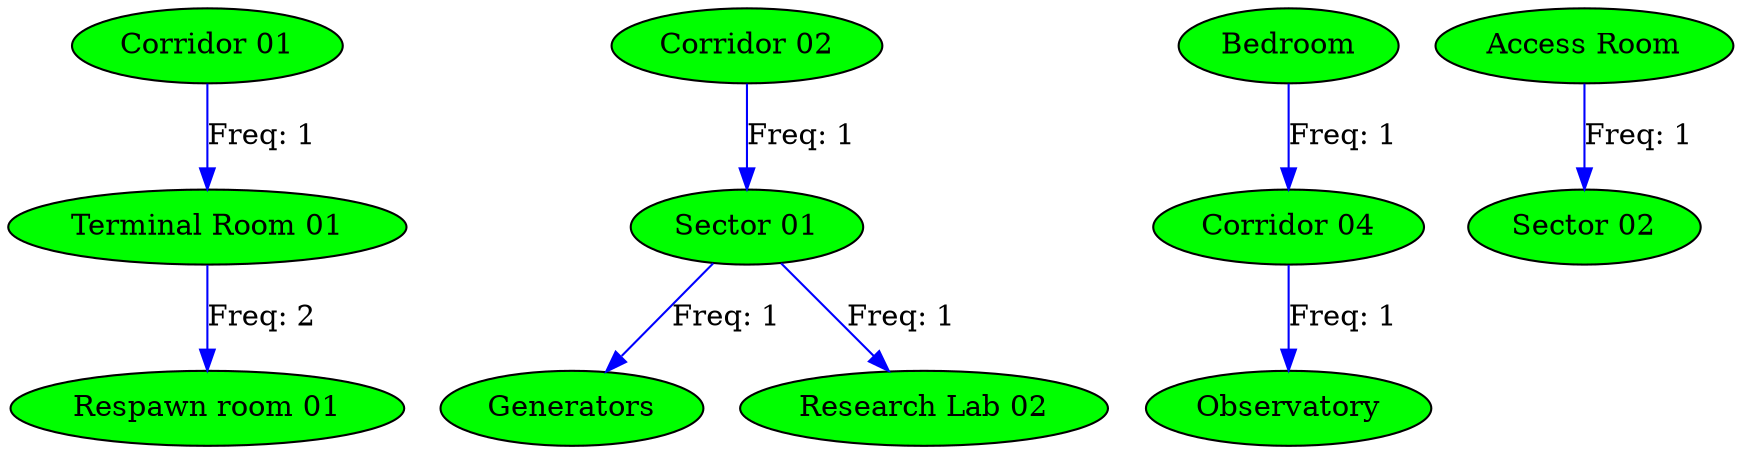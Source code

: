 // ['Gats Test 1']
digraph {
	"Corridor 01" [label="Corridor 01" fillcolor=green style=filled]
	"Terminal Room 01" [label="Terminal Room 01" fillcolor=green style=filled]
	"Respawn room 01" [label="Respawn room 01" fillcolor=green style=filled]
	"Sector 01" [label="Sector 01" fillcolor=green style=filled]
	Generators [label=Generators fillcolor=green style=filled]
	"Corridor 02" [label="Corridor 02" fillcolor=green style=filled]
	"Research Lab 02" [label="Research Lab 02" fillcolor=green style=filled]
	Bedroom [label=Bedroom fillcolor=green style=filled]
	"Corridor 04" [label="Corridor 04" fillcolor=green style=filled]
	Observatory [label=Observatory fillcolor=green style=filled]
	"Access Room" [label="Access Room" fillcolor=green style=filled]
	"Sector 02" [label="Sector 02" fillcolor=green style=filled]
	"Corridor 01" -> "Terminal Room 01" [label="Freq: 1" color=blue constraint=true]
	"Terminal Room 01" -> "Respawn room 01" [label="Freq: 2" color=blue constraint=true]
	"Sector 01" -> Generators [label="Freq: 1" color=blue constraint=true]
	"Corridor 02" -> "Sector 01" [label="Freq: 1" color=blue constraint=true]
	"Sector 01" -> "Research Lab 02" [label="Freq: 1" color=blue constraint=true]
	Bedroom -> "Corridor 04" [label="Freq: 1" color=blue constraint=true]
	"Corridor 04" -> Observatory [label="Freq: 1" color=blue constraint=true]
	"Access Room" -> "Sector 02" [label="Freq: 1" color=blue constraint=true]
}
